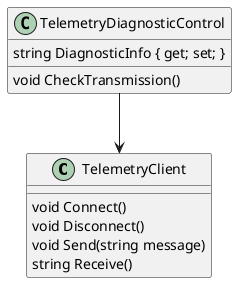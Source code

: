 ﻿@startuml
'https://plantuml.com/class-diagram

class TelemetryClient {
    void Connect()
    void Disconnect()
    void Send(string message)
    string Receive()
}

class TelemetryDiagnosticControl {
    string DiagnosticInfo { get; set; }
    void CheckTransmission()
}


TelemetryDiagnosticControl --> TelemetryClient

@enduml